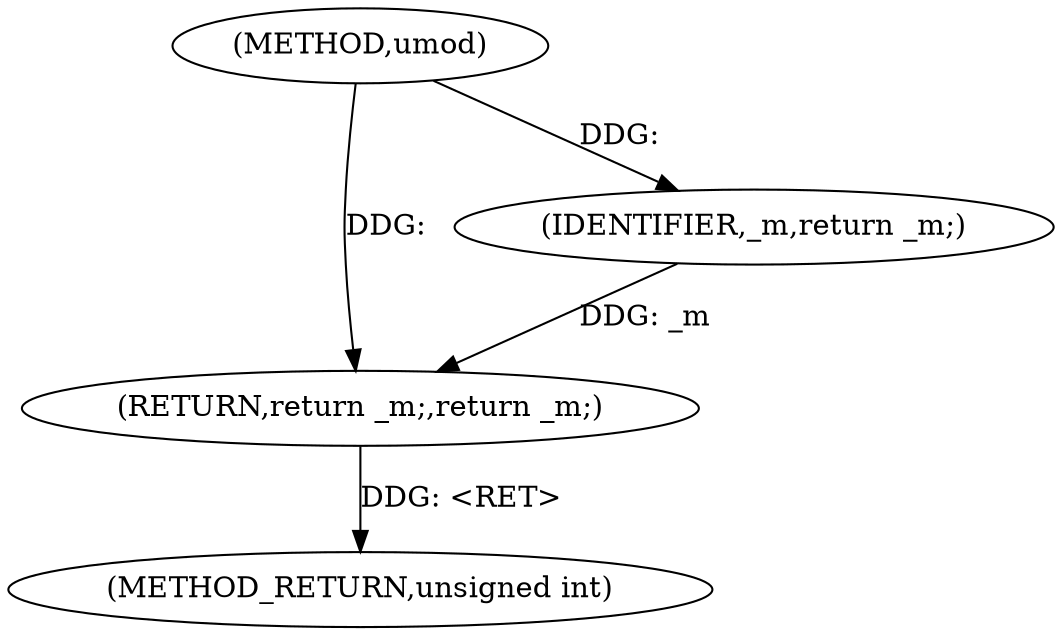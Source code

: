 digraph "umod" {  
"1000230" [label = "(METHOD,umod)" ]
"1000234" [label = "(METHOD_RETURN,unsigned int)" ]
"1000232" [label = "(RETURN,return _m;,return _m;)" ]
"1000233" [label = "(IDENTIFIER,_m,return _m;)" ]
  "1000232" -> "1000234"  [ label = "DDG: <RET>"] 
  "1000233" -> "1000232"  [ label = "DDG: _m"] 
  "1000230" -> "1000232"  [ label = "DDG: "] 
  "1000230" -> "1000233"  [ label = "DDG: "] 
}
